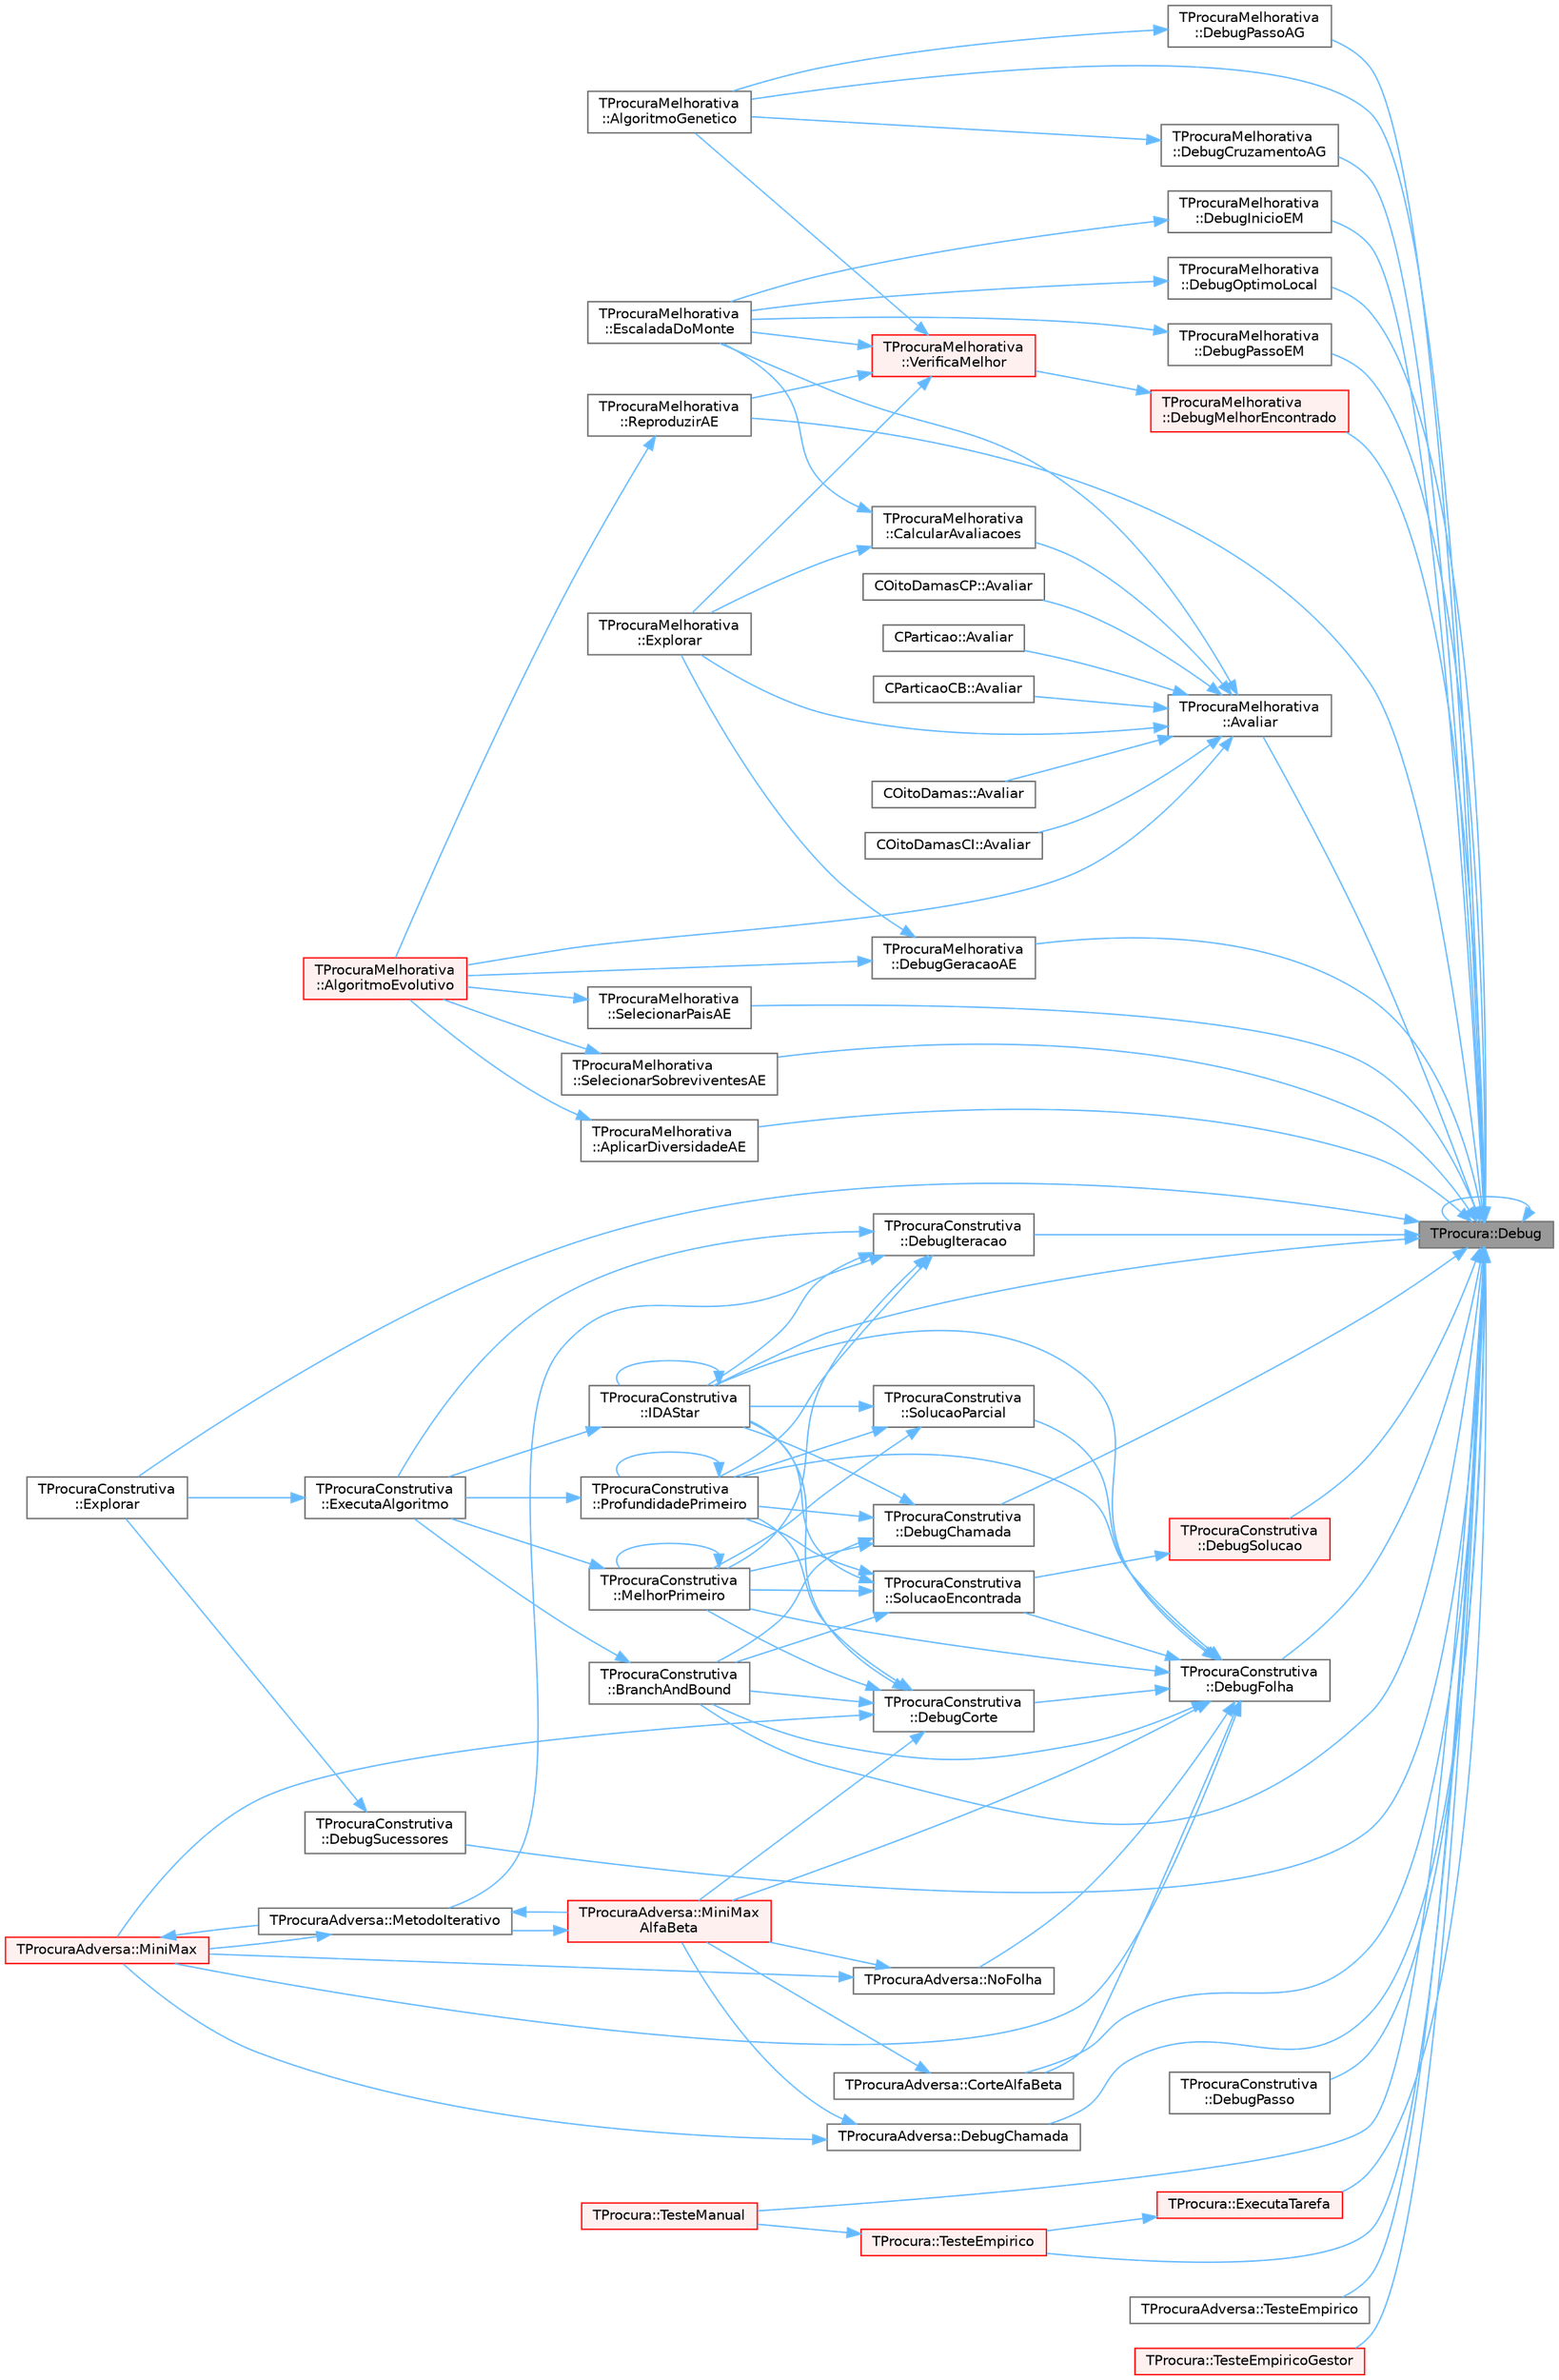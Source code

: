 digraph "TProcura::Debug"
{
 // LATEX_PDF_SIZE
  bgcolor="transparent";
  edge [fontname=Helvetica,fontsize=10,labelfontname=Helvetica,labelfontsize=10];
  node [fontname=Helvetica,fontsize=10,shape=box,height=0.2,width=0.4];
  rankdir="RL";
  Node1 [id="Node000001",label="TProcura::Debug",height=0.2,width=0.4,color="gray40", fillcolor="grey60", style="filled", fontcolor="black",tooltip="Mostra o estado no ecrã, para debug."];
  Node1 -> Node2 [id="edge1_Node000001_Node000002",dir="back",color="steelblue1",style="solid",tooltip=" "];
  Node2 [id="Node000002",label="TProcuraMelhorativa\l::AlgoritmoGenetico",height=0.2,width=0.4,color="grey40", fillcolor="white", style="filled",URL="$classTProcuraMelhorativa.html#a574d0ec15c8c1d3ded8db605def50616",tooltip=" "];
  Node1 -> Node3 [id="edge2_Node000001_Node000003",dir="back",color="steelblue1",style="solid",tooltip=" "];
  Node3 [id="Node000003",label="TProcuraMelhorativa\l::AplicarDiversidadeAE",height=0.2,width=0.4,color="grey40", fillcolor="white", style="filled",URL="$classTProcuraMelhorativa.html#a5e51812d311d976a002f6c7ec0fcd555",tooltip=" "];
  Node3 -> Node4 [id="edge3_Node000003_Node000004",dir="back",color="steelblue1",style="solid",tooltip=" "];
  Node4 [id="Node000004",label="TProcuraMelhorativa\l::AlgoritmoEvolutivo",height=0.2,width=0.4,color="red", fillcolor="#FFF0F0", style="filled",URL="$classTProcuraMelhorativa.html#a6e7a1d0f1281eae6bf3fbbc7fa5f4026",tooltip=" "];
  Node1 -> Node6 [id="edge4_Node000001_Node000006",dir="back",color="steelblue1",style="solid",tooltip=" "];
  Node6 [id="Node000006",label="TProcuraMelhorativa\l::Avaliar",height=0.2,width=0.4,color="grey40", fillcolor="white", style="filled",URL="$classTProcuraMelhorativa.html#a98b5a07fe3813de112f603c8fdb0bc43",tooltip=" "];
  Node6 -> Node4 [id="edge5_Node000006_Node000004",dir="back",color="steelblue1",style="solid",tooltip=" "];
  Node6 -> Node7 [id="edge6_Node000006_Node000007",dir="back",color="steelblue1",style="solid",tooltip=" "];
  Node7 [id="Node000007",label="COitoDamas::Avaliar",height=0.2,width=0.4,color="grey40", fillcolor="white", style="filled",URL="$classCOitoDamas.html#ae23eb62823fd90b67fd1292cd6b739e1",tooltip=" "];
  Node6 -> Node8 [id="edge7_Node000006_Node000008",dir="back",color="steelblue1",style="solid",tooltip=" "];
  Node8 [id="Node000008",label="COitoDamasCI::Avaliar",height=0.2,width=0.4,color="grey40", fillcolor="white", style="filled",URL="$classCOitoDamasCI.html#ac40226b1c1fd0cf8390215bbfec2cfa9",tooltip=" "];
  Node6 -> Node9 [id="edge8_Node000006_Node000009",dir="back",color="steelblue1",style="solid",tooltip=" "];
  Node9 [id="Node000009",label="COitoDamasCP::Avaliar",height=0.2,width=0.4,color="grey40", fillcolor="white", style="filled",URL="$classCOitoDamasCP.html#a13b9df4ef1bd0425b63c0ae4bf712255",tooltip=" "];
  Node6 -> Node10 [id="edge9_Node000006_Node000010",dir="back",color="steelblue1",style="solid",tooltip=" "];
  Node10 [id="Node000010",label="CParticao::Avaliar",height=0.2,width=0.4,color="grey40", fillcolor="white", style="filled",URL="$classCParticao.html#a41fdcf6d83bc489ebc03d2548bfc5152",tooltip=" "];
  Node6 -> Node11 [id="edge10_Node000006_Node000011",dir="back",color="steelblue1",style="solid",tooltip=" "];
  Node11 [id="Node000011",label="CParticaoCB::Avaliar",height=0.2,width=0.4,color="grey40", fillcolor="white", style="filled",URL="$classCParticaoCB.html#a0aab66e68d5fabe86fb4741a18d8ecc6",tooltip=" "];
  Node6 -> Node12 [id="edge11_Node000006_Node000012",dir="back",color="steelblue1",style="solid",tooltip=" "];
  Node12 [id="Node000012",label="TProcuraMelhorativa\l::CalcularAvaliacoes",height=0.2,width=0.4,color="grey40", fillcolor="white", style="filled",URL="$classTProcuraMelhorativa.html#a4eb294616d6fd3d9a12a074b659db863",tooltip=" "];
  Node12 -> Node13 [id="edge12_Node000012_Node000013",dir="back",color="steelblue1",style="solid",tooltip=" "];
  Node13 [id="Node000013",label="TProcuraMelhorativa\l::EscaladaDoMonte",height=0.2,width=0.4,color="grey40", fillcolor="white", style="filled",URL="$classTProcuraMelhorativa.html#a8c8caa2d188bb5f6701fc5e1ddbc4510",tooltip=" "];
  Node12 -> Node14 [id="edge13_Node000012_Node000014",dir="back",color="steelblue1",style="solid",tooltip=" "];
  Node14 [id="Node000014",label="TProcuraMelhorativa\l::Explorar",height=0.2,width=0.4,color="grey40", fillcolor="white", style="filled",URL="$classTProcuraMelhorativa.html#a76355a263331719abacf13d40a6613d0",tooltip="definir para explorar manualmente os dados (não definido em TProcura, apenas em TProcuraConstrutiva)"];
  Node6 -> Node13 [id="edge14_Node000006_Node000013",dir="back",color="steelblue1",style="solid",tooltip=" "];
  Node6 -> Node14 [id="edge15_Node000006_Node000014",dir="back",color="steelblue1",style="solid",tooltip=" "];
  Node1 -> Node15 [id="edge16_Node000001_Node000015",dir="back",color="steelblue1",style="solid",tooltip=" "];
  Node15 [id="Node000015",label="TProcuraConstrutiva\l::BranchAndBound",height=0.2,width=0.4,color="grey40", fillcolor="white", style="filled",URL="$group__ProcurasInformadas.html#gafe804dbf6cabda9e627500c2d4f8aafd",tooltip="Executa o algoritmo Branch-and-Bound, um algoritmo informado."];
  Node15 -> Node16 [id="edge17_Node000015_Node000016",dir="back",color="steelblue1",style="solid",tooltip=" "];
  Node16 [id="Node000016",label="TProcuraConstrutiva\l::ExecutaAlgoritmo",height=0.2,width=0.4,color="grey40", fillcolor="white", style="filled",URL="$group__RedefinicaoOpcional.html#gae52871eb18c8ae656a2174acf43b3bb3",tooltip="Executa o algoritmo com os parametros atuais."];
  Node16 -> Node17 [id="edge18_Node000016_Node000017",dir="back",color="steelblue1",style="solid",tooltip=" "];
  Node17 [id="Node000017",label="TProcuraConstrutiva\l::Explorar",height=0.2,width=0.4,color="grey40", fillcolor="white", style="filled",URL="$classTProcuraConstrutiva.html#a9d8202d80510018d01a9807f3852b59f",tooltip="definir para explorar manualmente os dados (não definido em TProcura, apenas em TProcuraConstrutiva)"];
  Node1 -> Node18 [id="edge19_Node000001_Node000018",dir="back",color="steelblue1",style="solid",tooltip=" "];
  Node18 [id="Node000018",label="TProcuraAdversa::CorteAlfaBeta",height=0.2,width=0.4,color="grey40", fillcolor="white", style="filled",URL="$classTProcuraAdversa.html#a816a0a735f6f4379338a330e0ff19fa5",tooltip="verifica se há um corte alfa/beta, atualizando alfa e beta"];
  Node18 -> Node19 [id="edge20_Node000018_Node000019",dir="back",color="steelblue1",style="solid",tooltip=" "];
  Node19 [id="Node000019",label="TProcuraAdversa::MiniMax\lAlfaBeta",height=0.2,width=0.4,color="red", fillcolor="#FFF0F0", style="filled",URL="$classTProcuraAdversa.html#adb3f857b1c8b3ee26682e335dc6ed601",tooltip="retorna o valor do estado actual, apos procura de profundidade nivel. Idêntico a MiniMax"];
  Node19 -> Node22 [id="edge21_Node000019_Node000022",dir="back",color="steelblue1",style="solid",tooltip=" "];
  Node22 [id="Node000022",label="TProcuraAdversa::MetodoIterativo",height=0.2,width=0.4,color="grey40", fillcolor="white", style="filled",URL="$classTProcuraAdversa.html#a7c4153974c32753901326271fee90197",tooltip="iteração, aumentando o nível progressivamente"];
  Node22 -> Node23 [id="edge22_Node000022_Node000023",dir="back",color="steelblue1",style="solid",tooltip=" "];
  Node23 [id="Node000023",label="TProcuraAdversa::MiniMax",height=0.2,width=0.4,color="red", fillcolor="#FFF0F0", style="filled",URL="$classTProcuraAdversa.html#a4d8542bcb03f17da8aa3038384104f24",tooltip="retorna o valor do estado actual, apos procura de profundidade nivel"];
  Node23 -> Node22 [id="edge23_Node000023_Node000022",dir="back",color="steelblue1",style="solid",tooltip=" "];
  Node22 -> Node19 [id="edge24_Node000022_Node000019",dir="back",color="steelblue1",style="solid",tooltip=" "];
  Node1 -> Node1 [id="edge25_Node000001_Node000001",dir="back",color="steelblue1",style="solid",tooltip=" "];
  Node1 -> Node24 [id="edge26_Node000001_Node000024",dir="back",color="steelblue1",style="solid",tooltip=" "];
  Node24 [id="Node000024",label="TProcuraConstrutiva\l::DebugChamada",height=0.2,width=0.4,color="grey40", fillcolor="white", style="filled",URL="$classTProcuraConstrutiva.html#ad3d219762fe6430b44b6d7b9e53c3df3",tooltip=" "];
  Node24 -> Node15 [id="edge27_Node000024_Node000015",dir="back",color="steelblue1",style="solid",tooltip=" "];
  Node24 -> Node25 [id="edge28_Node000024_Node000025",dir="back",color="steelblue1",style="solid",tooltip=" "];
  Node25 [id="Node000025",label="TProcuraConstrutiva\l::IDAStar",height=0.2,width=0.4,color="grey40", fillcolor="white", style="filled",URL="$group__ProcurasInformadas.html#gae77f9608e7988052377d7025bee7c4e8",tooltip="Executa a procura IDA*, algoritmo informado."];
  Node25 -> Node16 [id="edge29_Node000025_Node000016",dir="back",color="steelblue1",style="solid",tooltip=" "];
  Node25 -> Node25 [id="edge30_Node000025_Node000025",dir="back",color="steelblue1",style="solid",tooltip=" "];
  Node24 -> Node26 [id="edge31_Node000024_Node000026",dir="back",color="steelblue1",style="solid",tooltip=" "];
  Node26 [id="Node000026",label="TProcuraConstrutiva\l::MelhorPrimeiro",height=0.2,width=0.4,color="grey40", fillcolor="white", style="filled",URL="$group__ProcurasInformadas.html#gaebb84182343041bc276e4ceceb4b13aa",tooltip="Executa a procura melhor primeiro, algoritmo informado."];
  Node26 -> Node16 [id="edge32_Node000026_Node000016",dir="back",color="steelblue1",style="solid",tooltip=" "];
  Node26 -> Node26 [id="edge33_Node000026_Node000026",dir="back",color="steelblue1",style="solid",tooltip=" "];
  Node24 -> Node27 [id="edge34_Node000024_Node000027",dir="back",color="steelblue1",style="solid",tooltip=" "];
  Node27 [id="Node000027",label="TProcuraConstrutiva\l::ProfundidadePrimeiro",height=0.2,width=0.4,color="grey40", fillcolor="white", style="filled",URL="$group__ProcurasCegas.html#gaf00d9776f6b25d56138efb6725b86228",tooltip="Executa a procura em profundidade primeiro, algoritmo cego."];
  Node27 -> Node16 [id="edge35_Node000027_Node000016",dir="back",color="steelblue1",style="solid",tooltip=" "];
  Node27 -> Node27 [id="edge36_Node000027_Node000027",dir="back",color="steelblue1",style="solid",tooltip=" "];
  Node1 -> Node28 [id="edge37_Node000001_Node000028",dir="back",color="steelblue1",style="solid",tooltip=" "];
  Node28 [id="Node000028",label="TProcuraAdversa::DebugChamada",height=0.2,width=0.4,color="grey40", fillcolor="white", style="filled",URL="$classTProcuraAdversa.html#ad88cb2a2f894ceda4c8ed67e775a96e0",tooltip=" "];
  Node28 -> Node23 [id="edge38_Node000028_Node000023",dir="back",color="steelblue1",style="solid",tooltip=" "];
  Node28 -> Node19 [id="edge39_Node000028_Node000019",dir="back",color="steelblue1",style="solid",tooltip=" "];
  Node1 -> Node29 [id="edge40_Node000001_Node000029",dir="back",color="steelblue1",style="solid",tooltip=" "];
  Node29 [id="Node000029",label="TProcuraMelhorativa\l::DebugCruzamentoAG",height=0.2,width=0.4,color="grey40", fillcolor="white", style="filled",URL="$classTProcuraMelhorativa.html#ac0273cf661acd96f0c1c2e2fa5661ca6",tooltip=" "];
  Node29 -> Node2 [id="edge41_Node000029_Node000002",dir="back",color="steelblue1",style="solid",tooltip=" "];
  Node1 -> Node30 [id="edge42_Node000001_Node000030",dir="back",color="steelblue1",style="solid",tooltip=" "];
  Node30 [id="Node000030",label="TProcuraConstrutiva\l::DebugFolha",height=0.2,width=0.4,color="grey40", fillcolor="white", style="filled",URL="$classTProcuraConstrutiva.html#a2916a3eba76527ca857dfddd67429dfd",tooltip=" "];
  Node30 -> Node15 [id="edge43_Node000030_Node000015",dir="back",color="steelblue1",style="solid",tooltip=" "];
  Node30 -> Node18 [id="edge44_Node000030_Node000018",dir="back",color="steelblue1",style="solid",tooltip=" "];
  Node30 -> Node31 [id="edge45_Node000030_Node000031",dir="back",color="steelblue1",style="solid",tooltip=" "];
  Node31 [id="Node000031",label="TProcuraConstrutiva\l::DebugCorte",height=0.2,width=0.4,color="grey40", fillcolor="white", style="filled",URL="$classTProcuraConstrutiva.html#a042ab47715ba45d53a86413415ea95fd",tooltip=" "];
  Node31 -> Node15 [id="edge46_Node000031_Node000015",dir="back",color="steelblue1",style="solid",tooltip=" "];
  Node31 -> Node25 [id="edge47_Node000031_Node000025",dir="back",color="steelblue1",style="solid",tooltip=" "];
  Node31 -> Node26 [id="edge48_Node000031_Node000026",dir="back",color="steelblue1",style="solid",tooltip=" "];
  Node31 -> Node23 [id="edge49_Node000031_Node000023",dir="back",color="steelblue1",style="solid",tooltip=" "];
  Node31 -> Node19 [id="edge50_Node000031_Node000019",dir="back",color="steelblue1",style="solid",tooltip=" "];
  Node31 -> Node27 [id="edge51_Node000031_Node000027",dir="back",color="steelblue1",style="solid",tooltip=" "];
  Node30 -> Node25 [id="edge52_Node000030_Node000025",dir="back",color="steelblue1",style="solid",tooltip=" "];
  Node30 -> Node26 [id="edge53_Node000030_Node000026",dir="back",color="steelblue1",style="solid",tooltip=" "];
  Node30 -> Node23 [id="edge54_Node000030_Node000023",dir="back",color="steelblue1",style="solid",tooltip=" "];
  Node30 -> Node19 [id="edge55_Node000030_Node000019",dir="back",color="steelblue1",style="solid",tooltip=" "];
  Node30 -> Node32 [id="edge56_Node000030_Node000032",dir="back",color="steelblue1",style="solid",tooltip=" "];
  Node32 [id="Node000032",label="TProcuraAdversa::NoFolha",height=0.2,width=0.4,color="grey40", fillcolor="white", style="filled",URL="$classTProcuraAdversa.html#a01ed7d4718647eb52723ecffaf68aa4b",tooltip="fim da procura, por corte de nível (ou não haver sucessores), retornar heurística"];
  Node32 -> Node23 [id="edge57_Node000032_Node000023",dir="back",color="steelblue1",style="solid",tooltip=" "];
  Node32 -> Node19 [id="edge58_Node000032_Node000019",dir="back",color="steelblue1",style="solid",tooltip=" "];
  Node30 -> Node27 [id="edge59_Node000030_Node000027",dir="back",color="steelblue1",style="solid",tooltip=" "];
  Node30 -> Node33 [id="edge60_Node000030_Node000033",dir="back",color="steelblue1",style="solid",tooltip=" "];
  Node33 [id="Node000033",label="TProcuraConstrutiva\l::SolucaoEncontrada",height=0.2,width=0.4,color="grey40", fillcolor="white", style="filled",URL="$classTProcuraConstrutiva.html#a2f648df694a20e7fcb688c9979f763fd",tooltip=" "];
  Node33 -> Node15 [id="edge61_Node000033_Node000015",dir="back",color="steelblue1",style="solid",tooltip=" "];
  Node33 -> Node25 [id="edge62_Node000033_Node000025",dir="back",color="steelblue1",style="solid",tooltip=" "];
  Node33 -> Node26 [id="edge63_Node000033_Node000026",dir="back",color="steelblue1",style="solid",tooltip=" "];
  Node33 -> Node27 [id="edge64_Node000033_Node000027",dir="back",color="steelblue1",style="solid",tooltip=" "];
  Node30 -> Node34 [id="edge65_Node000030_Node000034",dir="back",color="steelblue1",style="solid",tooltip=" "];
  Node34 [id="Node000034",label="TProcuraConstrutiva\l::SolucaoParcial",height=0.2,width=0.4,color="grey40", fillcolor="white", style="filled",URL="$classTProcuraConstrutiva.html#a5be7bb118ed235c075dad8176e543f68",tooltip=" "];
  Node34 -> Node25 [id="edge66_Node000034_Node000025",dir="back",color="steelblue1",style="solid",tooltip=" "];
  Node34 -> Node26 [id="edge67_Node000034_Node000026",dir="back",color="steelblue1",style="solid",tooltip=" "];
  Node34 -> Node27 [id="edge68_Node000034_Node000027",dir="back",color="steelblue1",style="solid",tooltip=" "];
  Node1 -> Node35 [id="edge69_Node000001_Node000035",dir="back",color="steelblue1",style="solid",tooltip=" "];
  Node35 [id="Node000035",label="TProcuraMelhorativa\l::DebugGeracaoAE",height=0.2,width=0.4,color="grey40", fillcolor="white", style="filled",URL="$classTProcuraMelhorativa.html#a98c93de808e3181024508c35fa22d62f",tooltip=" "];
  Node35 -> Node4 [id="edge70_Node000035_Node000004",dir="back",color="steelblue1",style="solid",tooltip=" "];
  Node35 -> Node14 [id="edge71_Node000035_Node000014",dir="back",color="steelblue1",style="solid",tooltip=" "];
  Node1 -> Node36 [id="edge72_Node000001_Node000036",dir="back",color="steelblue1",style="solid",tooltip=" "];
  Node36 [id="Node000036",label="TProcuraMelhorativa\l::DebugInicioEM",height=0.2,width=0.4,color="grey40", fillcolor="white", style="filled",URL="$classTProcuraMelhorativa.html#aa57d370e5ae543707424b8bc9f404b09",tooltip=" "];
  Node36 -> Node13 [id="edge73_Node000036_Node000013",dir="back",color="steelblue1",style="solid",tooltip=" "];
  Node1 -> Node37 [id="edge74_Node000001_Node000037",dir="back",color="steelblue1",style="solid",tooltip=" "];
  Node37 [id="Node000037",label="TProcuraConstrutiva\l::DebugIteracao",height=0.2,width=0.4,color="grey40", fillcolor="white", style="filled",URL="$classTProcuraConstrutiva.html#ad94d8a7e8f5ed88723951ed5feaf65cb",tooltip=" "];
  Node37 -> Node16 [id="edge75_Node000037_Node000016",dir="back",color="steelblue1",style="solid",tooltip=" "];
  Node37 -> Node25 [id="edge76_Node000037_Node000025",dir="back",color="steelblue1",style="solid",tooltip=" "];
  Node37 -> Node26 [id="edge77_Node000037_Node000026",dir="back",color="steelblue1",style="solid",tooltip=" "];
  Node37 -> Node22 [id="edge78_Node000037_Node000022",dir="back",color="steelblue1",style="solid",tooltip=" "];
  Node37 -> Node27 [id="edge79_Node000037_Node000027",dir="back",color="steelblue1",style="solid",tooltip=" "];
  Node1 -> Node38 [id="edge80_Node000001_Node000038",dir="back",color="steelblue1",style="solid",tooltip=" "];
  Node38 [id="Node000038",label="TProcuraMelhorativa\l::DebugMelhorEncontrado",height=0.2,width=0.4,color="red", fillcolor="#FFF0F0", style="filled",URL="$classTProcuraMelhorativa.html#a6fc03fc9e9379496303354d2b46b8bc8",tooltip=" "];
  Node38 -> Node39 [id="edge81_Node000038_Node000039",dir="back",color="steelblue1",style="solid",tooltip=" "];
  Node39 [id="Node000039",label="TProcuraMelhorativa\l::VerificaMelhor",height=0.2,width=0.4,color="red", fillcolor="#FFF0F0", style="filled",URL="$classTProcuraMelhorativa.html#aeb435694084a626e3d52f3a489d9a93d",tooltip=" "];
  Node39 -> Node2 [id="edge82_Node000039_Node000002",dir="back",color="steelblue1",style="solid",tooltip=" "];
  Node39 -> Node13 [id="edge83_Node000039_Node000013",dir="back",color="steelblue1",style="solid",tooltip=" "];
  Node39 -> Node14 [id="edge84_Node000039_Node000014",dir="back",color="steelblue1",style="solid",tooltip=" "];
  Node39 -> Node41 [id="edge85_Node000039_Node000041",dir="back",color="steelblue1",style="solid",tooltip=" "];
  Node41 [id="Node000041",label="TProcuraMelhorativa\l::ReproduzirAE",height=0.2,width=0.4,color="grey40", fillcolor="white", style="filled",URL="$classTProcuraMelhorativa.html#a63e8ac07e1d712645b9038cd72aa133b",tooltip=" "];
  Node41 -> Node4 [id="edge86_Node000041_Node000004",dir="back",color="steelblue1",style="solid",tooltip=" "];
  Node1 -> Node43 [id="edge87_Node000001_Node000043",dir="back",color="steelblue1",style="solid",tooltip=" "];
  Node43 [id="Node000043",label="TProcuraMelhorativa\l::DebugOptimoLocal",height=0.2,width=0.4,color="grey40", fillcolor="white", style="filled",URL="$classTProcuraMelhorativa.html#a5ca716c360ad420c1f642ddce21fd6e3",tooltip=" "];
  Node43 -> Node13 [id="edge88_Node000043_Node000013",dir="back",color="steelblue1",style="solid",tooltip=" "];
  Node1 -> Node44 [id="edge89_Node000001_Node000044",dir="back",color="steelblue1",style="solid",tooltip=" "];
  Node44 [id="Node000044",label="TProcuraConstrutiva\l::DebugPasso",height=0.2,width=0.4,color="grey40", fillcolor="white", style="filled",URL="$classTProcuraConstrutiva.html#a98942aff0e42564edd12cb6f09b9e57b",tooltip=" "];
  Node1 -> Node45 [id="edge90_Node000001_Node000045",dir="back",color="steelblue1",style="solid",tooltip=" "];
  Node45 [id="Node000045",label="TProcuraMelhorativa\l::DebugPassoAG",height=0.2,width=0.4,color="grey40", fillcolor="white", style="filled",URL="$classTProcuraMelhorativa.html#a4e8f2500b354fcb2dd46fded2e6b643b",tooltip=" "];
  Node45 -> Node2 [id="edge91_Node000045_Node000002",dir="back",color="steelblue1",style="solid",tooltip=" "];
  Node1 -> Node46 [id="edge92_Node000001_Node000046",dir="back",color="steelblue1",style="solid",tooltip=" "];
  Node46 [id="Node000046",label="TProcuraMelhorativa\l::DebugPassoEM",height=0.2,width=0.4,color="grey40", fillcolor="white", style="filled",URL="$classTProcuraMelhorativa.html#aa4572163864fef20a4476b03fdf5ec5b",tooltip=" "];
  Node46 -> Node13 [id="edge93_Node000046_Node000013",dir="back",color="steelblue1",style="solid",tooltip=" "];
  Node1 -> Node47 [id="edge94_Node000001_Node000047",dir="back",color="steelblue1",style="solid",tooltip=" "];
  Node47 [id="Node000047",label="TProcuraConstrutiva\l::DebugSolucao",height=0.2,width=0.4,color="red", fillcolor="#FFF0F0", style="filled",URL="$classTProcuraConstrutiva.html#a3cb063790a46d8fac87044c7c68c53b3",tooltip=" "];
  Node47 -> Node33 [id="edge95_Node000047_Node000033",dir="back",color="steelblue1",style="solid",tooltip=" "];
  Node1 -> Node49 [id="edge96_Node000001_Node000049",dir="back",color="steelblue1",style="solid",tooltip=" "];
  Node49 [id="Node000049",label="TProcuraConstrutiva\l::DebugSucessores",height=0.2,width=0.4,color="grey40", fillcolor="white", style="filled",URL="$classTProcuraConstrutiva.html#a08aa14ddc895426b2ce3df4d763cbbd7",tooltip=" "];
  Node49 -> Node17 [id="edge97_Node000049_Node000017",dir="back",color="steelblue1",style="solid",tooltip=" "];
  Node1 -> Node50 [id="edge98_Node000001_Node000050",dir="back",color="steelblue1",style="solid",tooltip=" "];
  Node50 [id="Node000050",label="TProcura::ExecutaTarefa",height=0.2,width=0.4,color="red", fillcolor="#FFF0F0", style="filled",URL="$classTProcura.html#a2c3c5fdff8277b04a219156dec0f068b",tooltip="Executa uma tarefa num teste empírico."];
  Node50 -> Node51 [id="edge99_Node000050_Node000051",dir="back",color="steelblue1",style="solid",tooltip=" "];
  Node51 [id="Node000051",label="TProcura::TesteEmpirico",height=0.2,width=0.4,color="red", fillcolor="#FFF0F0", style="filled",URL="$classTProcura.html#ae98922e2f7f8bb6e487af0a1e4f84336",tooltip="Executa testes empíricos, em todas as configurações guardadas, nas instâncias selecionadas."];
  Node51 -> Node54 [id="edge100_Node000051_Node000054",dir="back",color="steelblue1",style="solid",tooltip=" "];
  Node54 [id="Node000054",label="TProcura::TesteManual",height=0.2,width=0.4,color="red", fillcolor="#FFF0F0", style="filled",URL="$classTProcura.html#a5fdf4e8f76e59eb83fbc274fa61e34af",tooltip="Inicializa a interação com o utilizador."];
  Node1 -> Node17 [id="edge101_Node000001_Node000017",dir="back",color="steelblue1",style="solid",tooltip=" "];
  Node1 -> Node25 [id="edge102_Node000001_Node000025",dir="back",color="steelblue1",style="solid",tooltip=" "];
  Node1 -> Node41 [id="edge103_Node000001_Node000041",dir="back",color="steelblue1",style="solid",tooltip=" "];
  Node1 -> Node60 [id="edge104_Node000001_Node000060",dir="back",color="steelblue1",style="solid",tooltip=" "];
  Node60 [id="Node000060",label="TProcuraMelhorativa\l::SelecionarPaisAE",height=0.2,width=0.4,color="grey40", fillcolor="white", style="filled",URL="$classTProcuraMelhorativa.html#a35e3a8f92ef41a8941f75ceee20e13bb",tooltip=" "];
  Node60 -> Node4 [id="edge105_Node000060_Node000004",dir="back",color="steelblue1",style="solid",tooltip=" "];
  Node1 -> Node61 [id="edge106_Node000001_Node000061",dir="back",color="steelblue1",style="solid",tooltip=" "];
  Node61 [id="Node000061",label="TProcuraMelhorativa\l::SelecionarSobreviventesAE",height=0.2,width=0.4,color="grey40", fillcolor="white", style="filled",URL="$classTProcuraMelhorativa.html#a083b961ed7ed1483625559d068755a7f",tooltip=" "];
  Node61 -> Node4 [id="edge107_Node000061_Node000004",dir="back",color="steelblue1",style="solid",tooltip=" "];
  Node1 -> Node21 [id="edge108_Node000001_Node000021",dir="back",color="steelblue1",style="solid",tooltip=" "];
  Node21 [id="Node000021",label="TProcuraAdversa::TesteEmpirico",height=0.2,width=0.4,color="grey40", fillcolor="white", style="filled",URL="$classTProcuraAdversa.html#abe15e86c2a11e584764a2b80ddab10cb",tooltip="Executa testes empíricos, em todas as configurações guardadas, nas instâncias selecionadas."];
  Node1 -> Node51 [id="edge109_Node000001_Node000051",dir="back",color="steelblue1",style="solid",tooltip=" "];
  Node1 -> Node62 [id="edge110_Node000001_Node000062",dir="back",color="steelblue1",style="solid",tooltip=" "];
  Node62 [id="Node000062",label="TProcura::TesteEmpiricoGestor",height=0.2,width=0.4,color="red", fillcolor="#FFF0F0", style="filled",URL="$classTProcura.html#afd7217164b5ffce15f1949138f469fdb",tooltip="Teste empírico com modo mestre-escravo (este é o mestre)"];
  Node1 -> Node54 [id="edge111_Node000001_Node000054",dir="back",color="steelblue1",style="solid",tooltip=" "];
}

